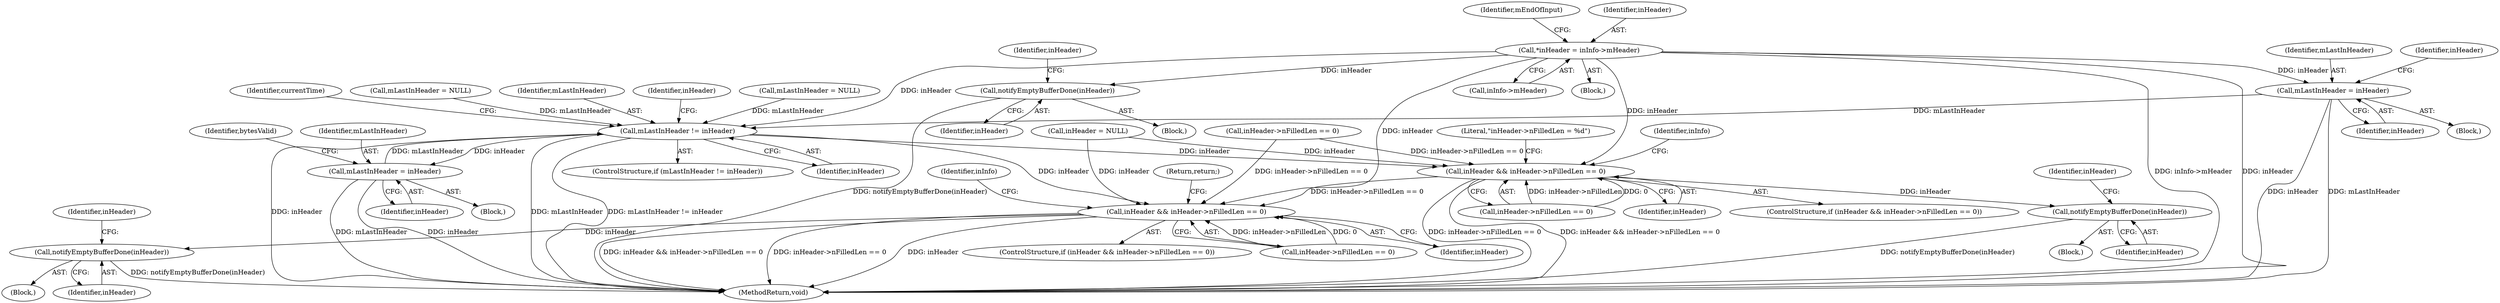digraph "0_Android_8e438e153f661e9df8db0ac41d587e940352df06@pointer" {
"1000155" [label="(Call,*inHeader = inInfo->mHeader)"];
"1000319" [label="(Call,notifyEmptyBufferDone(inHeader))"];
"1000470" [label="(Call,mLastInHeader != inHeader)"];
"1000478" [label="(Call,mLastInHeader = inHeader)"];
"1000799" [label="(Call,inHeader && inHeader->nFilledLen == 0)"];
"1000822" [label="(Call,notifyEmptyBufferDone(inHeader))"];
"1000852" [label="(Call,inHeader && inHeader->nFilledLen == 0)"];
"1000875" [label="(Call,notifyEmptyBufferDone(inHeader))"];
"1000514" [label="(Call,mLastInHeader = inHeader)"];
"1000799" [label="(Call,inHeader && inHeader->nFilledLen == 0)"];
"1000161" [label="(Identifier,mEndOfInput)"];
"1000878" [label="(Identifier,inHeader)"];
"1000827" [label="(Return,return;)"];
"1000156" [label="(Identifier,inHeader)"];
"1000801" [label="(Call,inHeader->nFilledLen == 0)"];
"1000476" [label="(Identifier,inHeader)"];
"1000800" [label="(Identifier,inHeader)"];
"1000823" [label="(Identifier,inHeader)"];
"1000469" [label="(ControlStructure,if (mLastInHeader != inHeader))"];
"1000313" [label="(Call,mLastInHeader = NULL)"];
"1000480" [label="(Identifier,inHeader)"];
"1000877" [label="(Call,inHeader = NULL)"];
"1000859" [label="(Block,)"];
"1000155" [label="(Call,*inHeader = inInfo->mHeader)"];
"1000809" [label="(Identifier,inInfo)"];
"1000806" [label="(Block,)"];
"1000825" [label="(Identifier,inHeader)"];
"1000851" [label="(ControlStructure,if (inHeader && inHeader->nFilledLen == 0))"];
"1000862" [label="(Identifier,inInfo)"];
"1000514" [label="(Call,mLastInHeader = inHeader)"];
"1000852" [label="(Call,inHeader && inHeader->nFilledLen == 0)"];
"1000485" [label="(Identifier,currentTime)"];
"1000854" [label="(Call,inHeader->nFilledLen == 0)"];
"1000157" [label="(Call,inInfo->mHeader)"];
"1000472" [label="(Identifier,inHeader)"];
"1000875" [label="(Call,notifyEmptyBufferDone(inHeader))"];
"1000478" [label="(Call,mLastInHeader = inHeader)"];
"1000515" [label="(Identifier,mLastInHeader)"];
"1001427" [label="(MethodReturn,void)"];
"1000473" [label="(Block,)"];
"1000516" [label="(Identifier,inHeader)"];
"1000519" [label="(Identifier,inHeader)"];
"1000319" [label="(Call,notifyEmptyBufferDone(inHeader))"];
"1000479" [label="(Identifier,mLastInHeader)"];
"1000822" [label="(Call,notifyEmptyBufferDone(inHeader))"];
"1000883" [label="(Literal,\"inHeader->nFilledLen = %d\")"];
"1000876" [label="(Identifier,inHeader)"];
"1000300" [label="(Call,inHeader->nFilledLen == 0)"];
"1000853" [label="(Identifier,inHeader)"];
"1000869" [label="(Call,mLastInHeader = NULL)"];
"1000495" [label="(Block,)"];
"1000470" [label="(Call,mLastInHeader != inHeader)"];
"1000305" [label="(Block,)"];
"1000147" [label="(Block,)"];
"1000322" [label="(Identifier,inHeader)"];
"1000471" [label="(Identifier,mLastInHeader)"];
"1000798" [label="(ControlStructure,if (inHeader && inHeader->nFilledLen == 0))"];
"1000527" [label="(Identifier,bytesValid)"];
"1000320" [label="(Identifier,inHeader)"];
"1000155" -> "1000147"  [label="AST: "];
"1000155" -> "1000157"  [label="CFG: "];
"1000156" -> "1000155"  [label="AST: "];
"1000157" -> "1000155"  [label="AST: "];
"1000161" -> "1000155"  [label="CFG: "];
"1000155" -> "1001427"  [label="DDG: inInfo->mHeader"];
"1000155" -> "1001427"  [label="DDG: inHeader"];
"1000155" -> "1000319"  [label="DDG: inHeader"];
"1000155" -> "1000470"  [label="DDG: inHeader"];
"1000155" -> "1000514"  [label="DDG: inHeader"];
"1000155" -> "1000799"  [label="DDG: inHeader"];
"1000155" -> "1000852"  [label="DDG: inHeader"];
"1000319" -> "1000305"  [label="AST: "];
"1000319" -> "1000320"  [label="CFG: "];
"1000320" -> "1000319"  [label="AST: "];
"1000322" -> "1000319"  [label="CFG: "];
"1000319" -> "1001427"  [label="DDG: notifyEmptyBufferDone(inHeader)"];
"1000470" -> "1000469"  [label="AST: "];
"1000470" -> "1000472"  [label="CFG: "];
"1000471" -> "1000470"  [label="AST: "];
"1000472" -> "1000470"  [label="AST: "];
"1000476" -> "1000470"  [label="CFG: "];
"1000485" -> "1000470"  [label="CFG: "];
"1000470" -> "1001427"  [label="DDG: inHeader"];
"1000470" -> "1001427"  [label="DDG: mLastInHeader"];
"1000470" -> "1001427"  [label="DDG: mLastInHeader != inHeader"];
"1000869" -> "1000470"  [label="DDG: mLastInHeader"];
"1000514" -> "1000470"  [label="DDG: mLastInHeader"];
"1000478" -> "1000470"  [label="DDG: mLastInHeader"];
"1000313" -> "1000470"  [label="DDG: mLastInHeader"];
"1000470" -> "1000478"  [label="DDG: inHeader"];
"1000470" -> "1000799"  [label="DDG: inHeader"];
"1000470" -> "1000852"  [label="DDG: inHeader"];
"1000478" -> "1000473"  [label="AST: "];
"1000478" -> "1000480"  [label="CFG: "];
"1000479" -> "1000478"  [label="AST: "];
"1000480" -> "1000478"  [label="AST: "];
"1000527" -> "1000478"  [label="CFG: "];
"1000478" -> "1001427"  [label="DDG: mLastInHeader"];
"1000478" -> "1001427"  [label="DDG: inHeader"];
"1000799" -> "1000798"  [label="AST: "];
"1000799" -> "1000800"  [label="CFG: "];
"1000799" -> "1000801"  [label="CFG: "];
"1000800" -> "1000799"  [label="AST: "];
"1000801" -> "1000799"  [label="AST: "];
"1000809" -> "1000799"  [label="CFG: "];
"1000827" -> "1000799"  [label="CFG: "];
"1000799" -> "1001427"  [label="DDG: inHeader"];
"1000799" -> "1001427"  [label="DDG: inHeader && inHeader->nFilledLen == 0"];
"1000799" -> "1001427"  [label="DDG: inHeader->nFilledLen == 0"];
"1000877" -> "1000799"  [label="DDG: inHeader"];
"1000801" -> "1000799"  [label="DDG: inHeader->nFilledLen"];
"1000801" -> "1000799"  [label="DDG: 0"];
"1000300" -> "1000799"  [label="DDG: inHeader->nFilledLen == 0"];
"1000852" -> "1000799"  [label="DDG: inHeader->nFilledLen == 0"];
"1000799" -> "1000822"  [label="DDG: inHeader"];
"1000822" -> "1000806"  [label="AST: "];
"1000822" -> "1000823"  [label="CFG: "];
"1000823" -> "1000822"  [label="AST: "];
"1000825" -> "1000822"  [label="CFG: "];
"1000822" -> "1001427"  [label="DDG: notifyEmptyBufferDone(inHeader)"];
"1000852" -> "1000851"  [label="AST: "];
"1000852" -> "1000853"  [label="CFG: "];
"1000852" -> "1000854"  [label="CFG: "];
"1000853" -> "1000852"  [label="AST: "];
"1000854" -> "1000852"  [label="AST: "];
"1000862" -> "1000852"  [label="CFG: "];
"1000883" -> "1000852"  [label="CFG: "];
"1000852" -> "1001427"  [label="DDG: inHeader && inHeader->nFilledLen == 0"];
"1000852" -> "1001427"  [label="DDG: inHeader->nFilledLen == 0"];
"1000877" -> "1000852"  [label="DDG: inHeader"];
"1000300" -> "1000852"  [label="DDG: inHeader->nFilledLen == 0"];
"1000854" -> "1000852"  [label="DDG: inHeader->nFilledLen"];
"1000854" -> "1000852"  [label="DDG: 0"];
"1000852" -> "1000875"  [label="DDG: inHeader"];
"1000875" -> "1000859"  [label="AST: "];
"1000875" -> "1000876"  [label="CFG: "];
"1000876" -> "1000875"  [label="AST: "];
"1000878" -> "1000875"  [label="CFG: "];
"1000875" -> "1001427"  [label="DDG: notifyEmptyBufferDone(inHeader)"];
"1000514" -> "1000495"  [label="AST: "];
"1000514" -> "1000516"  [label="CFG: "];
"1000515" -> "1000514"  [label="AST: "];
"1000516" -> "1000514"  [label="AST: "];
"1000519" -> "1000514"  [label="CFG: "];
"1000514" -> "1001427"  [label="DDG: mLastInHeader"];
"1000514" -> "1001427"  [label="DDG: inHeader"];
}
